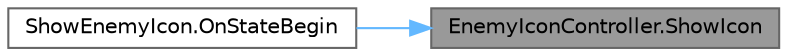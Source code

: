 digraph "EnemyIconController.ShowIcon"
{
 // LATEX_PDF_SIZE
  bgcolor="transparent";
  edge [fontname=Helvetica,fontsize=10,labelfontname=Helvetica,labelfontsize=10];
  node [fontname=Helvetica,fontsize=10,shape=box,height=0.2,width=0.4];
  rankdir="RL";
  Node1 [id="Node000001",label="EnemyIconController.ShowIcon",height=0.2,width=0.4,color="gray40", fillcolor="grey60", style="filled", fontcolor="black",tooltip=" "];
  Node1 -> Node2 [id="edge1_Node000001_Node000002",dir="back",color="steelblue1",style="solid",tooltip=" "];
  Node2 [id="Node000002",label="ShowEnemyIcon.OnStateBegin",height=0.2,width=0.4,color="grey40", fillcolor="white", style="filled",URL="$class_show_enemy_icon.html#adcba8c1ea1f61f102fa411a9ab312a33",tooltip=" "];
}
